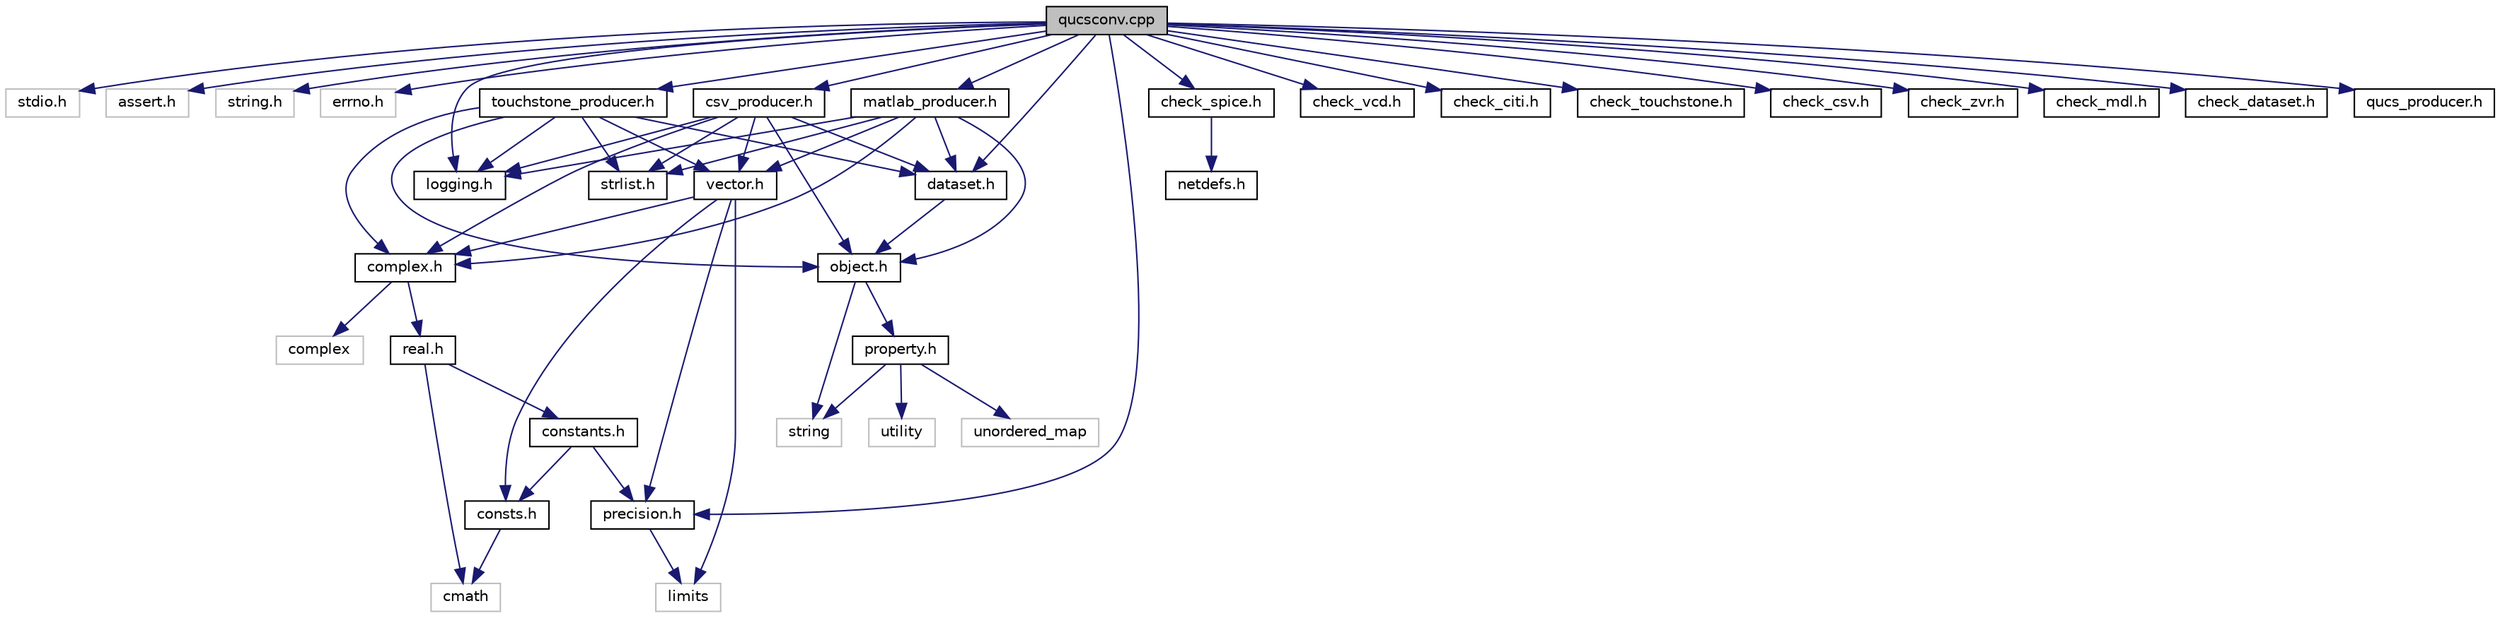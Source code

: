 digraph G
{
  edge [fontname="Helvetica",fontsize="10",labelfontname="Helvetica",labelfontsize="10"];
  node [fontname="Helvetica",fontsize="10",shape=record];
  Node1 [label="qucsconv.cpp",height=0.2,width=0.4,color="black", fillcolor="grey75", style="filled" fontcolor="black"];
  Node1 -> Node2 [color="midnightblue",fontsize="10",style="solid",fontname="Helvetica"];
  Node2 [label="stdio.h",height=0.2,width=0.4,color="grey75", fillcolor="white", style="filled"];
  Node1 -> Node3 [color="midnightblue",fontsize="10",style="solid",fontname="Helvetica"];
  Node3 [label="assert.h",height=0.2,width=0.4,color="grey75", fillcolor="white", style="filled"];
  Node1 -> Node4 [color="midnightblue",fontsize="10",style="solid",fontname="Helvetica"];
  Node4 [label="string.h",height=0.2,width=0.4,color="grey75", fillcolor="white", style="filled"];
  Node1 -> Node5 [color="midnightblue",fontsize="10",style="solid",fontname="Helvetica"];
  Node5 [label="errno.h",height=0.2,width=0.4,color="grey75", fillcolor="white", style="filled"];
  Node1 -> Node6 [color="midnightblue",fontsize="10",style="solid",fontname="Helvetica"];
  Node6 [label="logging.h",height=0.2,width=0.4,color="black", fillcolor="white", style="filled",URL="$logging_8h.html"];
  Node1 -> Node7 [color="midnightblue",fontsize="10",style="solid",fontname="Helvetica"];
  Node7 [label="precision.h",height=0.2,width=0.4,color="black", fillcolor="white", style="filled",URL="$precision_8h.html"];
  Node7 -> Node8 [color="midnightblue",fontsize="10",style="solid",fontname="Helvetica"];
  Node8 [label="limits",height=0.2,width=0.4,color="grey75", fillcolor="white", style="filled"];
  Node1 -> Node9 [color="midnightblue",fontsize="10",style="solid",fontname="Helvetica"];
  Node9 [label="check_spice.h",height=0.2,width=0.4,color="black", fillcolor="white", style="filled",URL="$check__spice_8h.html"];
  Node9 -> Node10 [color="midnightblue",fontsize="10",style="solid",fontname="Helvetica"];
  Node10 [label="netdefs.h",height=0.2,width=0.4,color="black", fillcolor="white", style="filled",URL="$netdefs_8h.html"];
  Node1 -> Node11 [color="midnightblue",fontsize="10",style="solid",fontname="Helvetica"];
  Node11 [label="check_vcd.h",height=0.2,width=0.4,color="black", fillcolor="white", style="filled",URL="$check__vcd_8h.html"];
  Node1 -> Node12 [color="midnightblue",fontsize="10",style="solid",fontname="Helvetica"];
  Node12 [label="check_citi.h",height=0.2,width=0.4,color="black", fillcolor="white", style="filled",URL="$check__citi_8h.html"];
  Node1 -> Node13 [color="midnightblue",fontsize="10",style="solid",fontname="Helvetica"];
  Node13 [label="check_touchstone.h",height=0.2,width=0.4,color="black", fillcolor="white", style="filled",URL="$check__touchstone_8h.html"];
  Node1 -> Node14 [color="midnightblue",fontsize="10",style="solid",fontname="Helvetica"];
  Node14 [label="check_csv.h",height=0.2,width=0.4,color="black", fillcolor="white", style="filled",URL="$check__csv_8h.html"];
  Node1 -> Node15 [color="midnightblue",fontsize="10",style="solid",fontname="Helvetica"];
  Node15 [label="check_zvr.h",height=0.2,width=0.4,color="black", fillcolor="white", style="filled",URL="$check__zvr_8h.html"];
  Node1 -> Node16 [color="midnightblue",fontsize="10",style="solid",fontname="Helvetica"];
  Node16 [label="check_mdl.h",height=0.2,width=0.4,color="black", fillcolor="white", style="filled",URL="$check__mdl_8h.html"];
  Node1 -> Node17 [color="midnightblue",fontsize="10",style="solid",fontname="Helvetica"];
  Node17 [label="check_dataset.h",height=0.2,width=0.4,color="black", fillcolor="white", style="filled",URL="$check__dataset_8h.html"];
  Node1 -> Node18 [color="midnightblue",fontsize="10",style="solid",fontname="Helvetica"];
  Node18 [label="qucs_producer.h",height=0.2,width=0.4,color="black", fillcolor="white", style="filled",URL="$qucs__producer_8h.html"];
  Node1 -> Node19 [color="midnightblue",fontsize="10",style="solid",fontname="Helvetica"];
  Node19 [label="csv_producer.h",height=0.2,width=0.4,color="black", fillcolor="white", style="filled",URL="$csv__producer_8h.html"];
  Node19 -> Node6 [color="midnightblue",fontsize="10",style="solid",fontname="Helvetica"];
  Node19 -> Node20 [color="midnightblue",fontsize="10",style="solid",fontname="Helvetica"];
  Node20 [label="strlist.h",height=0.2,width=0.4,color="black", fillcolor="white", style="filled",URL="$strlist_8h.html"];
  Node19 -> Node21 [color="midnightblue",fontsize="10",style="solid",fontname="Helvetica"];
  Node21 [label="object.h",height=0.2,width=0.4,color="black", fillcolor="white", style="filled",URL="$object_8h.html"];
  Node21 -> Node22 [color="midnightblue",fontsize="10",style="solid",fontname="Helvetica"];
  Node22 [label="string",height=0.2,width=0.4,color="grey75", fillcolor="white", style="filled"];
  Node21 -> Node23 [color="midnightblue",fontsize="10",style="solid",fontname="Helvetica"];
  Node23 [label="property.h",height=0.2,width=0.4,color="black", fillcolor="white", style="filled",URL="$property_8h.html"];
  Node23 -> Node22 [color="midnightblue",fontsize="10",style="solid",fontname="Helvetica"];
  Node23 -> Node24 [color="midnightblue",fontsize="10",style="solid",fontname="Helvetica"];
  Node24 [label="unordered_map",height=0.2,width=0.4,color="grey75", fillcolor="white", style="filled"];
  Node23 -> Node25 [color="midnightblue",fontsize="10",style="solid",fontname="Helvetica"];
  Node25 [label="utility",height=0.2,width=0.4,color="grey75", fillcolor="white", style="filled"];
  Node19 -> Node26 [color="midnightblue",fontsize="10",style="solid",fontname="Helvetica"];
  Node26 [label="complex.h",height=0.2,width=0.4,color="black", fillcolor="white", style="filled",URL="$complex_8h.html"];
  Node26 -> Node27 [color="midnightblue",fontsize="10",style="solid",fontname="Helvetica"];
  Node27 [label="complex",height=0.2,width=0.4,color="grey75", fillcolor="white", style="filled"];
  Node26 -> Node28 [color="midnightblue",fontsize="10",style="solid",fontname="Helvetica"];
  Node28 [label="real.h",height=0.2,width=0.4,color="black", fillcolor="white", style="filled",URL="$real_8h.html"];
  Node28 -> Node29 [color="midnightblue",fontsize="10",style="solid",fontname="Helvetica"];
  Node29 [label="cmath",height=0.2,width=0.4,color="grey75", fillcolor="white", style="filled"];
  Node28 -> Node30 [color="midnightblue",fontsize="10",style="solid",fontname="Helvetica"];
  Node30 [label="constants.h",height=0.2,width=0.4,color="black", fillcolor="white", style="filled",URL="$constants_8h.html",tooltip="Global physical constants header file."];
  Node30 -> Node31 [color="midnightblue",fontsize="10",style="solid",fontname="Helvetica"];
  Node31 [label="consts.h",height=0.2,width=0.4,color="black", fillcolor="white", style="filled",URL="$consts_8h.html",tooltip="Global math constants header file."];
  Node31 -> Node29 [color="midnightblue",fontsize="10",style="solid",fontname="Helvetica"];
  Node30 -> Node7 [color="midnightblue",fontsize="10",style="solid",fontname="Helvetica"];
  Node19 -> Node32 [color="midnightblue",fontsize="10",style="solid",fontname="Helvetica"];
  Node32 [label="vector.h",height=0.2,width=0.4,color="black", fillcolor="white", style="filled",URL="$vector_8h.html"];
  Node32 -> Node8 [color="midnightblue",fontsize="10",style="solid",fontname="Helvetica"];
  Node32 -> Node31 [color="midnightblue",fontsize="10",style="solid",fontname="Helvetica"];
  Node32 -> Node7 [color="midnightblue",fontsize="10",style="solid",fontname="Helvetica"];
  Node32 -> Node26 [color="midnightblue",fontsize="10",style="solid",fontname="Helvetica"];
  Node19 -> Node33 [color="midnightblue",fontsize="10",style="solid",fontname="Helvetica"];
  Node33 [label="dataset.h",height=0.2,width=0.4,color="black", fillcolor="white", style="filled",URL="$dataset_8h.html"];
  Node33 -> Node21 [color="midnightblue",fontsize="10",style="solid",fontname="Helvetica"];
  Node1 -> Node34 [color="midnightblue",fontsize="10",style="solid",fontname="Helvetica"];
  Node34 [label="touchstone_producer.h",height=0.2,width=0.4,color="black", fillcolor="white", style="filled",URL="$touchstone__producer_8h.html"];
  Node34 -> Node6 [color="midnightblue",fontsize="10",style="solid",fontname="Helvetica"];
  Node34 -> Node20 [color="midnightblue",fontsize="10",style="solid",fontname="Helvetica"];
  Node34 -> Node21 [color="midnightblue",fontsize="10",style="solid",fontname="Helvetica"];
  Node34 -> Node26 [color="midnightblue",fontsize="10",style="solid",fontname="Helvetica"];
  Node34 -> Node32 [color="midnightblue",fontsize="10",style="solid",fontname="Helvetica"];
  Node34 -> Node33 [color="midnightblue",fontsize="10",style="solid",fontname="Helvetica"];
  Node1 -> Node35 [color="midnightblue",fontsize="10",style="solid",fontname="Helvetica"];
  Node35 [label="matlab_producer.h",height=0.2,width=0.4,color="black", fillcolor="white", style="filled",URL="$matlab__producer_8h.html"];
  Node35 -> Node6 [color="midnightblue",fontsize="10",style="solid",fontname="Helvetica"];
  Node35 -> Node20 [color="midnightblue",fontsize="10",style="solid",fontname="Helvetica"];
  Node35 -> Node21 [color="midnightblue",fontsize="10",style="solid",fontname="Helvetica"];
  Node35 -> Node26 [color="midnightblue",fontsize="10",style="solid",fontname="Helvetica"];
  Node35 -> Node32 [color="midnightblue",fontsize="10",style="solid",fontname="Helvetica"];
  Node35 -> Node33 [color="midnightblue",fontsize="10",style="solid",fontname="Helvetica"];
  Node1 -> Node33 [color="midnightblue",fontsize="10",style="solid",fontname="Helvetica"];
}
